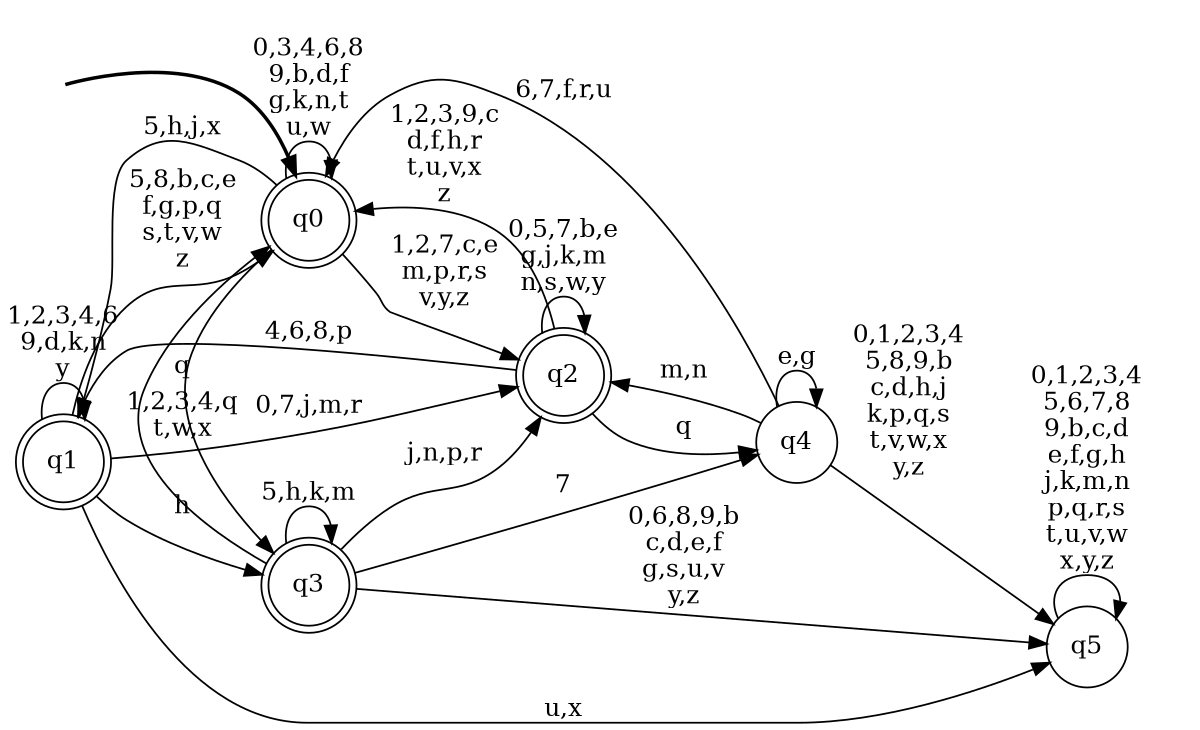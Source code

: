 digraph BlueStar {
__start0 [style = invis, shape = none, label = "", width = 0, height = 0];

rankdir=LR;
size="8,5";

s0 [style="rounded,filled", color="black", fillcolor="white" shape="doublecircle", label="q0"];
s1 [style="rounded,filled", color="black", fillcolor="white" shape="doublecircle", label="q1"];
s2 [style="rounded,filled", color="black", fillcolor="white" shape="doublecircle", label="q2"];
s3 [style="rounded,filled", color="black", fillcolor="white" shape="doublecircle", label="q3"];
s4 [style="filled", color="black", fillcolor="white" shape="circle", label="q4"];
s5 [style="filled", color="black", fillcolor="white" shape="circle", label="q5"];
subgraph cluster_main { 
	graph [pad=".75", ranksep="0.15", nodesep="0.15"];
	 style=invis; 
	__start0 -> s0 [penwidth=2];
}
s0 -> s0 [label="0,3,4,6,8\n9,b,d,f\ng,k,n,t\nu,w"];
s0 -> s1 [label="5,h,j,x"];
s0 -> s2 [label="1,2,7,c,e\nm,p,r,s\nv,y,z"];
s0 -> s3 [label="q"];
s1 -> s0 [label="5,8,b,c,e\nf,g,p,q\ns,t,v,w\nz"];
s1 -> s1 [label="1,2,3,4,6\n9,d,k,n\ny"];
s1 -> s2 [label="0,7,j,m,r"];
s1 -> s3 [label="h"];
s1 -> s5 [label="u,x"];
s2 -> s0 [label="1,2,3,9,c\nd,f,h,r\nt,u,v,x\nz"];
s2 -> s1 [label="4,6,8,p"];
s2 -> s2 [label="0,5,7,b,e\ng,j,k,m\nn,s,w,y"];
s2 -> s4 [label="q"];
s3 -> s0 [label="1,2,3,4,q\nt,w,x"];
s3 -> s2 [label="j,n,p,r"];
s3 -> s3 [label="5,h,k,m"];
s3 -> s4 [label="7"];
s3 -> s5 [label="0,6,8,9,b\nc,d,e,f\ng,s,u,v\ny,z"];
s4 -> s0 [label="6,7,f,r,u"];
s4 -> s2 [label="m,n"];
s4 -> s4 [label="e,g"];
s4 -> s5 [label="0,1,2,3,4\n5,8,9,b\nc,d,h,j\nk,p,q,s\nt,v,w,x\ny,z"];
s5 -> s5 [label="0,1,2,3,4\n5,6,7,8\n9,b,c,d\ne,f,g,h\nj,k,m,n\np,q,r,s\nt,u,v,w\nx,y,z"];

}